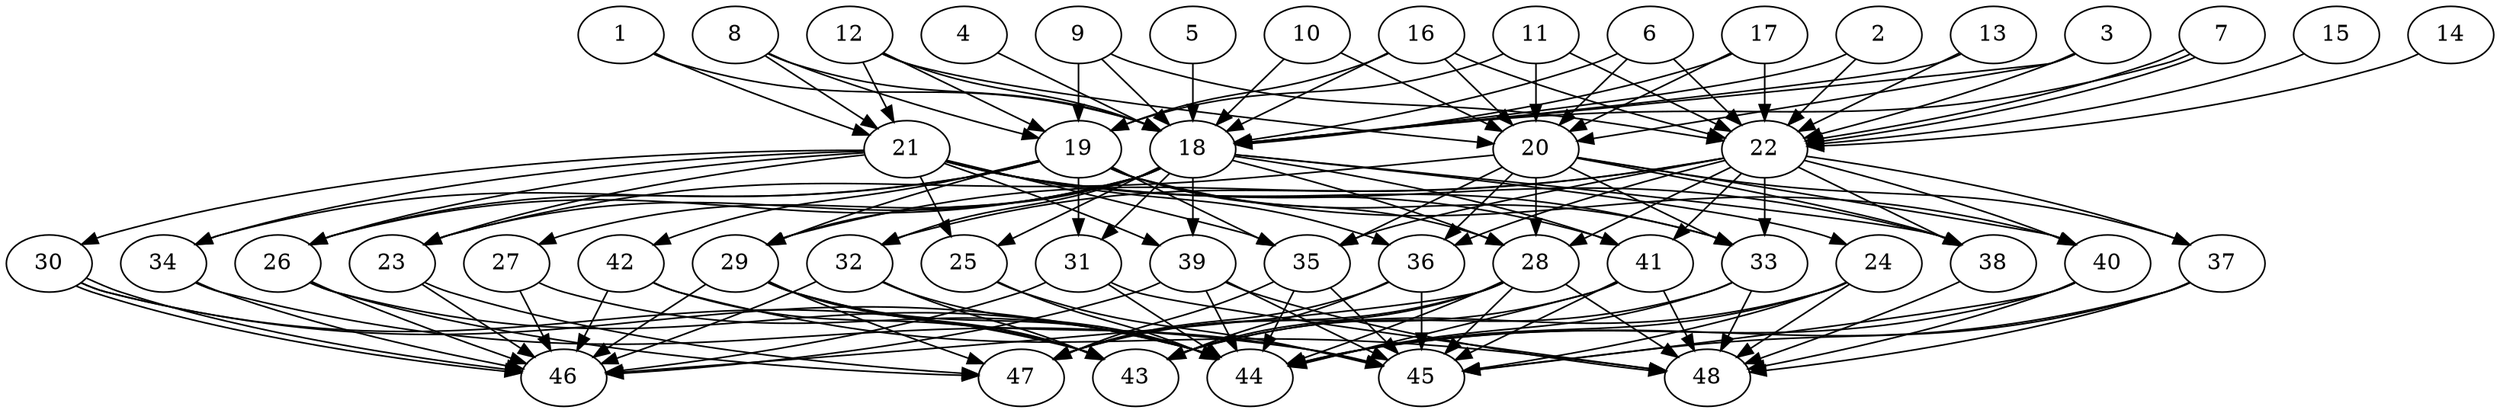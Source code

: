 // DAG (tier=3-complex, mode=compute, n=48, ccr=0.468, fat=0.776, density=0.769, regular=0.249, jump=0.331, mindata=1048576, maxdata=16777216)
// DAG automatically generated by daggen at Sun Aug 24 16:33:34 2025
// /home/ermia/Project/Environments/daggen/bin/daggen --dot --ccr 0.468 --fat 0.776 --regular 0.249 --density 0.769 --jump 0.331 --mindata 1048576 --maxdata 16777216 -n 48 
digraph G {
  1 [size="45037752774412072", alpha="0.00", expect_size="22518876387206036"]
  1 -> 18 [size ="1917502921637888"]
  1 -> 21 [size ="1917502921637888"]
  2 [size="3978542069872883200", alpha="0.19", expect_size="1989271034936441600"]
  2 -> 18 [size ="1359398253363200"]
  2 -> 22 [size ="1359398253363200"]
  3 [size="245160165930981916672", alpha="0.14", expect_size="122580082965490958336"]
  3 -> 18 [size ="313369403850752"]
  3 -> 20 [size ="313369403850752"]
  3 -> 22 [size ="313369403850752"]
  4 [size="2848214472550373888", alpha="0.00", expect_size="1424107236275186944"]
  4 -> 18 [size ="1377827656040448"]
  5 [size="1206831794486295296", alpha="0.17", expect_size="603415897243147648"]
  5 -> 18 [size ="454037174484992"]
  6 [size="12100594139096154112", alpha="0.19", expect_size="6050297069548077056"]
  6 -> 18 [size ="42165874982912"]
  6 -> 20 [size ="42165874982912"]
  6 -> 22 [size ="42165874982912"]
  7 [size="32529754417475848", alpha="0.06", expect_size="16264877208737924"]
  7 -> 18 [size ="1786891154227200"]
  7 -> 22 [size ="1786891154227200"]
  7 -> 22 [size ="1786891154227200"]
  8 [size="81556788104658944000", alpha="0.03", expect_size="40778394052329472000"]
  8 -> 18 [size ="150451571916800"]
  8 -> 19 [size ="150451571916800"]
  8 -> 21 [size ="150451571916800"]
  9 [size="11088680581818536", alpha="0.02", expect_size="5544340290909268"]
  9 -> 18 [size ="359233212121088"]
  9 -> 19 [size ="359233212121088"]
  9 -> 22 [size ="359233212121088"]
  10 [size="21340036290823856", alpha="0.14", expect_size="10670018145411928"]
  10 -> 18 [size ="379154419679232"]
  10 -> 20 [size ="379154419679232"]
  11 [size="44534752547468984", alpha="0.13", expect_size="22267376273734492"]
  11 -> 19 [size ="1692431997206528"]
  11 -> 20 [size ="1692431997206528"]
  11 -> 22 [size ="1692431997206528"]
  12 [size="860664033580999040", alpha="0.08", expect_size="430332016790499520"]
  12 -> 18 [size ="2105280259162112"]
  12 -> 19 [size ="2105280259162112"]
  12 -> 20 [size ="2105280259162112"]
  12 -> 21 [size ="2105280259162112"]
  13 [size="68302503556153688", alpha="0.20", expect_size="34151251778076844"]
  13 -> 18 [size ="1870362828603392"]
  13 -> 22 [size ="1870362828603392"]
  14 [size="13342084642559024", alpha="0.04", expect_size="6671042321279512"]
  14 -> 22 [size ="329570154708992"]
  15 [size="2216102071852106514432", alpha="0.19", expect_size="1108051035926053257216"]
  15 -> 22 [size ="1359825434836992"]
  16 [size="1828899440849930240", alpha="0.19", expect_size="914449720424965120"]
  16 -> 18 [size ="903999691685888"]
  16 -> 19 [size ="903999691685888"]
  16 -> 20 [size ="903999691685888"]
  16 -> 22 [size ="903999691685888"]
  17 [size="19267330220601100", alpha="0.08", expect_size="9633665110300550"]
  17 -> 18 [size ="22233032425472"]
  17 -> 20 [size ="22233032425472"]
  17 -> 22 [size ="22233032425472"]
  18 [size="819267230903112", alpha="0.19", expect_size="409633615451556"]
  18 -> 23 [size ="50888391524352"]
  18 -> 24 [size ="50888391524352"]
  18 -> 25 [size ="50888391524352"]
  18 -> 26 [size ="50888391524352"]
  18 -> 27 [size ="50888391524352"]
  18 -> 28 [size ="50888391524352"]
  18 -> 29 [size ="50888391524352"]
  18 -> 31 [size ="50888391524352"]
  18 -> 32 [size ="50888391524352"]
  18 -> 38 [size ="50888391524352"]
  18 -> 39 [size ="50888391524352"]
  18 -> 41 [size ="50888391524352"]
  19 [size="21581069140126488", alpha="0.09", expect_size="10790534570063244"]
  19 -> 26 [size ="573443766484992"]
  19 -> 28 [size ="573443766484992"]
  19 -> 29 [size ="573443766484992"]
  19 -> 31 [size ="573443766484992"]
  19 -> 33 [size ="573443766484992"]
  19 -> 34 [size ="573443766484992"]
  19 -> 35 [size ="573443766484992"]
  19 -> 40 [size ="573443766484992"]
  19 -> 42 [size ="573443766484992"]
  20 [size="691059701563083392", alpha="0.09", expect_size="345529850781541696"]
  20 -> 23 [size ="725218683256832"]
  20 -> 28 [size ="725218683256832"]
  20 -> 33 [size ="725218683256832"]
  20 -> 35 [size ="725218683256832"]
  20 -> 36 [size ="725218683256832"]
  20 -> 37 [size ="725218683256832"]
  20 -> 38 [size ="725218683256832"]
  20 -> 40 [size ="725218683256832"]
  21 [size="683430898174394624", alpha="0.01", expect_size="341715449087197312"]
  21 -> 23 [size ="1266637395197952"]
  21 -> 25 [size ="1266637395197952"]
  21 -> 26 [size ="1266637395197952"]
  21 -> 30 [size ="1266637395197952"]
  21 -> 33 [size ="1266637395197952"]
  21 -> 34 [size ="1266637395197952"]
  21 -> 35 [size ="1266637395197952"]
  21 -> 36 [size ="1266637395197952"]
  21 -> 38 [size ="1266637395197952"]
  21 -> 39 [size ="1266637395197952"]
  21 -> 41 [size ="1266637395197952"]
  22 [size="28805072559273340", alpha="0.08", expect_size="14402536279636670"]
  22 -> 28 [size ="992266428612608"]
  22 -> 29 [size ="992266428612608"]
  22 -> 32 [size ="992266428612608"]
  22 -> 33 [size ="992266428612608"]
  22 -> 35 [size ="992266428612608"]
  22 -> 36 [size ="992266428612608"]
  22 -> 37 [size ="992266428612608"]
  22 -> 38 [size ="992266428612608"]
  22 -> 40 [size ="992266428612608"]
  22 -> 41 [size ="992266428612608"]
  23 [size="3535460251774161518592", alpha="0.10", expect_size="1767730125887080759296"]
  23 -> 46 [size ="1856609747730432"]
  23 -> 47 [size ="1856609747730432"]
  24 [size="19732132270261080", alpha="0.10", expect_size="9866066135130540"]
  24 -> 43 [size ="571918927265792"]
  24 -> 44 [size ="571918927265792"]
  24 -> 45 [size ="571918927265792"]
  24 -> 48 [size ="571918927265792"]
  25 [size="1785808996285397598208", alpha="0.16", expect_size="892904498142698799104"]
  25 -> 44 [size ="1177551720415232"]
  25 -> 45 [size ="1177551720415232"]
  26 [size="11923727310365080", alpha="0.04", expect_size="5961863655182540"]
  26 -> 44 [size ="1207556932370432"]
  26 -> 46 [size ="1207556932370432"]
  26 -> 47 [size ="1207556932370432"]
  27 [size="969706356220209659904", alpha="0.02", expect_size="484853178110104829952"]
  27 -> 44 [size ="783760698114048"]
  27 -> 46 [size ="783760698114048"]
  28 [size="24559679948126276", alpha="0.06", expect_size="12279839974063138"]
  28 -> 43 [size ="757550098153472"]
  28 -> 44 [size ="757550098153472"]
  28 -> 45 [size ="757550098153472"]
  28 -> 46 [size ="757550098153472"]
  28 -> 47 [size ="757550098153472"]
  28 -> 48 [size ="757550098153472"]
  29 [size="698562987044110336000", alpha="0.03", expect_size="349281493522055168000"]
  29 -> 43 [size ="629835353292800"]
  29 -> 44 [size ="629835353292800"]
  29 -> 45 [size ="629835353292800"]
  29 -> 46 [size ="629835353292800"]
  29 -> 47 [size ="629835353292800"]
  30 [size="700373567701396608", alpha="0.05", expect_size="350186783850698304"]
  30 -> 43 [size ="343919581724672"]
  30 -> 44 [size ="343919581724672"]
  30 -> 46 [size ="343919581724672"]
  30 -> 46 [size ="343919581724672"]
  31 [size="1742579335946226176", alpha="0.19", expect_size="871289667973113088"]
  31 -> 44 [size ="635371700355072"]
  31 -> 46 [size ="635371700355072"]
  31 -> 48 [size ="635371700355072"]
  32 [size="8955897158069609", alpha="0.02", expect_size="4477948579034804"]
  32 -> 43 [size ="414572557107200"]
  32 -> 44 [size ="414572557107200"]
  32 -> 46 [size ="414572557107200"]
  33 [size="46689979347021248", alpha="0.11", expect_size="23344989673510624"]
  33 -> 43 [size ="1530636284198912"]
  33 -> 44 [size ="1530636284198912"]
  33 -> 48 [size ="1530636284198912"]
  34 [size="492110922135896064000", alpha="0.20", expect_size="246055461067948032000"]
  34 -> 45 [size ="498653252812800"]
  34 -> 46 [size ="498653252812800"]
  35 [size="57295817726571904", alpha="0.10", expect_size="28647908863285952"]
  35 -> 44 [size ="2136759651532800"]
  35 -> 45 [size ="2136759651532800"]
  35 -> 47 [size ="2136759651532800"]
  36 [size="61413626297892824", alpha="0.05", expect_size="30706813148946412"]
  36 -> 43 [size ="1392055305633792"]
  36 -> 45 [size ="1392055305633792"]
  36 -> 47 [size ="1392055305633792"]
  37 [size="763710482478806400", alpha="0.19", expect_size="381855241239403200"]
  37 -> 44 [size ="932080724738048"]
  37 -> 45 [size ="932080724738048"]
  37 -> 48 [size ="932080724738048"]
  38 [size="4634067171982183424", alpha="0.07", expect_size="2317033585991091712"]
  38 -> 48 [size ="1592437004828672"]
  39 [size="3186179025269686272000", alpha="0.05", expect_size="1593089512634843136000"]
  39 -> 44 [size ="1732221547315200"]
  39 -> 45 [size ="1732221547315200"]
  39 -> 46 [size ="1732221547315200"]
  39 -> 48 [size ="1732221547315200"]
  40 [size="99550516762980122624", alpha="0.01", expect_size="49775258381490061312"]
  40 -> 44 [size ="171837916971008"]
  40 -> 45 [size ="171837916971008"]
  40 -> 48 [size ="171837916971008"]
  41 [size="61418173505153794048", alpha="0.12", expect_size="30709086752576897024"]
  41 -> 44 [size ="124533994422272"]
  41 -> 45 [size ="124533994422272"]
  41 -> 47 [size ="124533994422272"]
  41 -> 48 [size ="124533994422272"]
  42 [size="2072103680202328576", alpha="0.17", expect_size="1036051840101164288"]
  42 -> 43 [size ="1828264976842752"]
  42 -> 46 [size ="1828264976842752"]
  42 -> 48 [size ="1828264976842752"]
  43 [size="2082906826518792704", alpha="0.08", expect_size="1041453413259396352"]
  44 [size="7003591155686757", alpha="0.20", expect_size="3501795577843378"]
  45 [size="203392498275933088", alpha="0.04", expect_size="101696249137966544"]
  46 [size="254381793473726", alpha="0.18", expect_size="127190896736863"]
  47 [size="44283712753369088000", alpha="0.08", expect_size="22141856376684544000"]
  48 [size="1237316791531414224896", alpha="0.16", expect_size="618658395765707112448"]
}